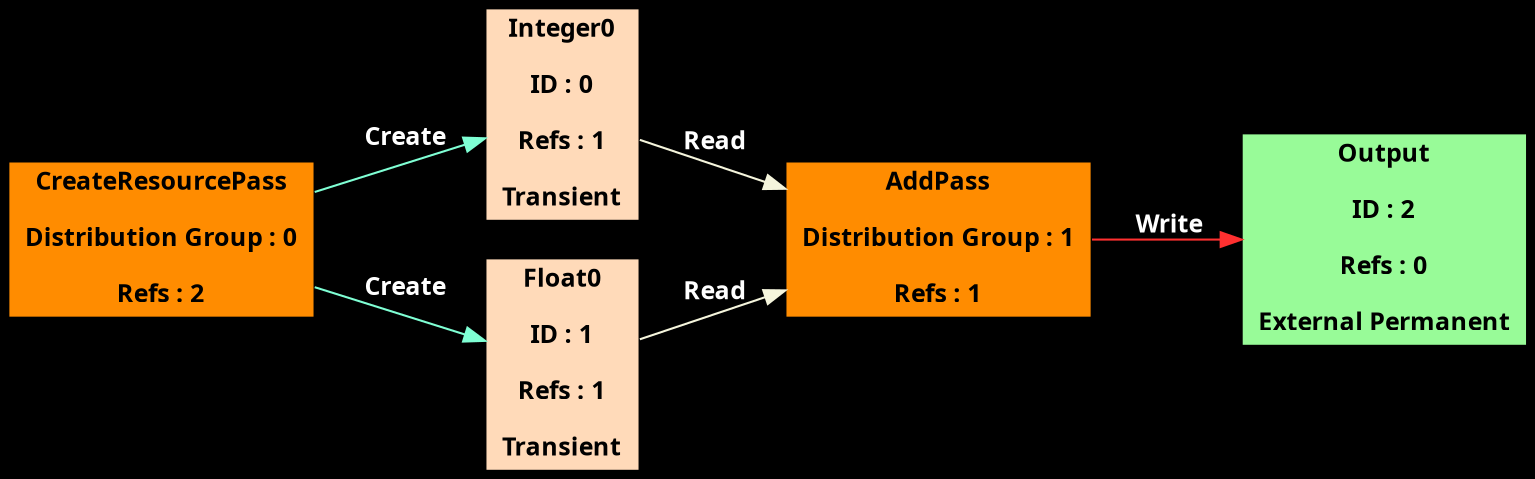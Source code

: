 digraph FrameGraph 
{
rankdir = LR
bgcolor = black
node [shape=rectangle, fontname="nanumgothic bold", fontsize=12, fontcolor=black]
edge [fontname="nanumgothic bold", fontsize=12, fontcolor=white]
"CreateResourcePass" [label="CreateResourcePass
\nDistribution Group : 0
\nRefs : 2", style=filled, fillcolor=darkorange]
"AddPass" [label="AddPass
\nDistribution Group : 1
\nRefs : 1", style=filled, fillcolor=darkorange]

"Integer0" [label="Integer0
\nID : 0
\nRefs : 1
\nTransient", style=filled, fillcolor=peachpuff]
"Float0" [label="Float0
\nID : 1
\nRefs : 1
\nTransient", style=filled, fillcolor=peachpuff]
"Output" [label="Output
\nID : 2
\nRefs : 0
\nExternal Permanent", style=filled, fillcolor=palegreen]
"CreateResourcePass" -> { "Integer0" "Float0" } [color=aquamarine, label="  Create"]
"CreateResourcePass" -> { } [color=firebrick1, label=" Write"]
"AddPass" -> { } [color=aquamarine, label="  Create"]
"AddPass" -> { "Output" } [color=firebrick1, label=" Write"]

"Integer0" -> { "AddPass" } [color=beige, label=" Read"]
"Float0" -> { "AddPass" } [color=beige, label=" Read"]
"Output" -> { } [color=beige, label=" Read"]
}
